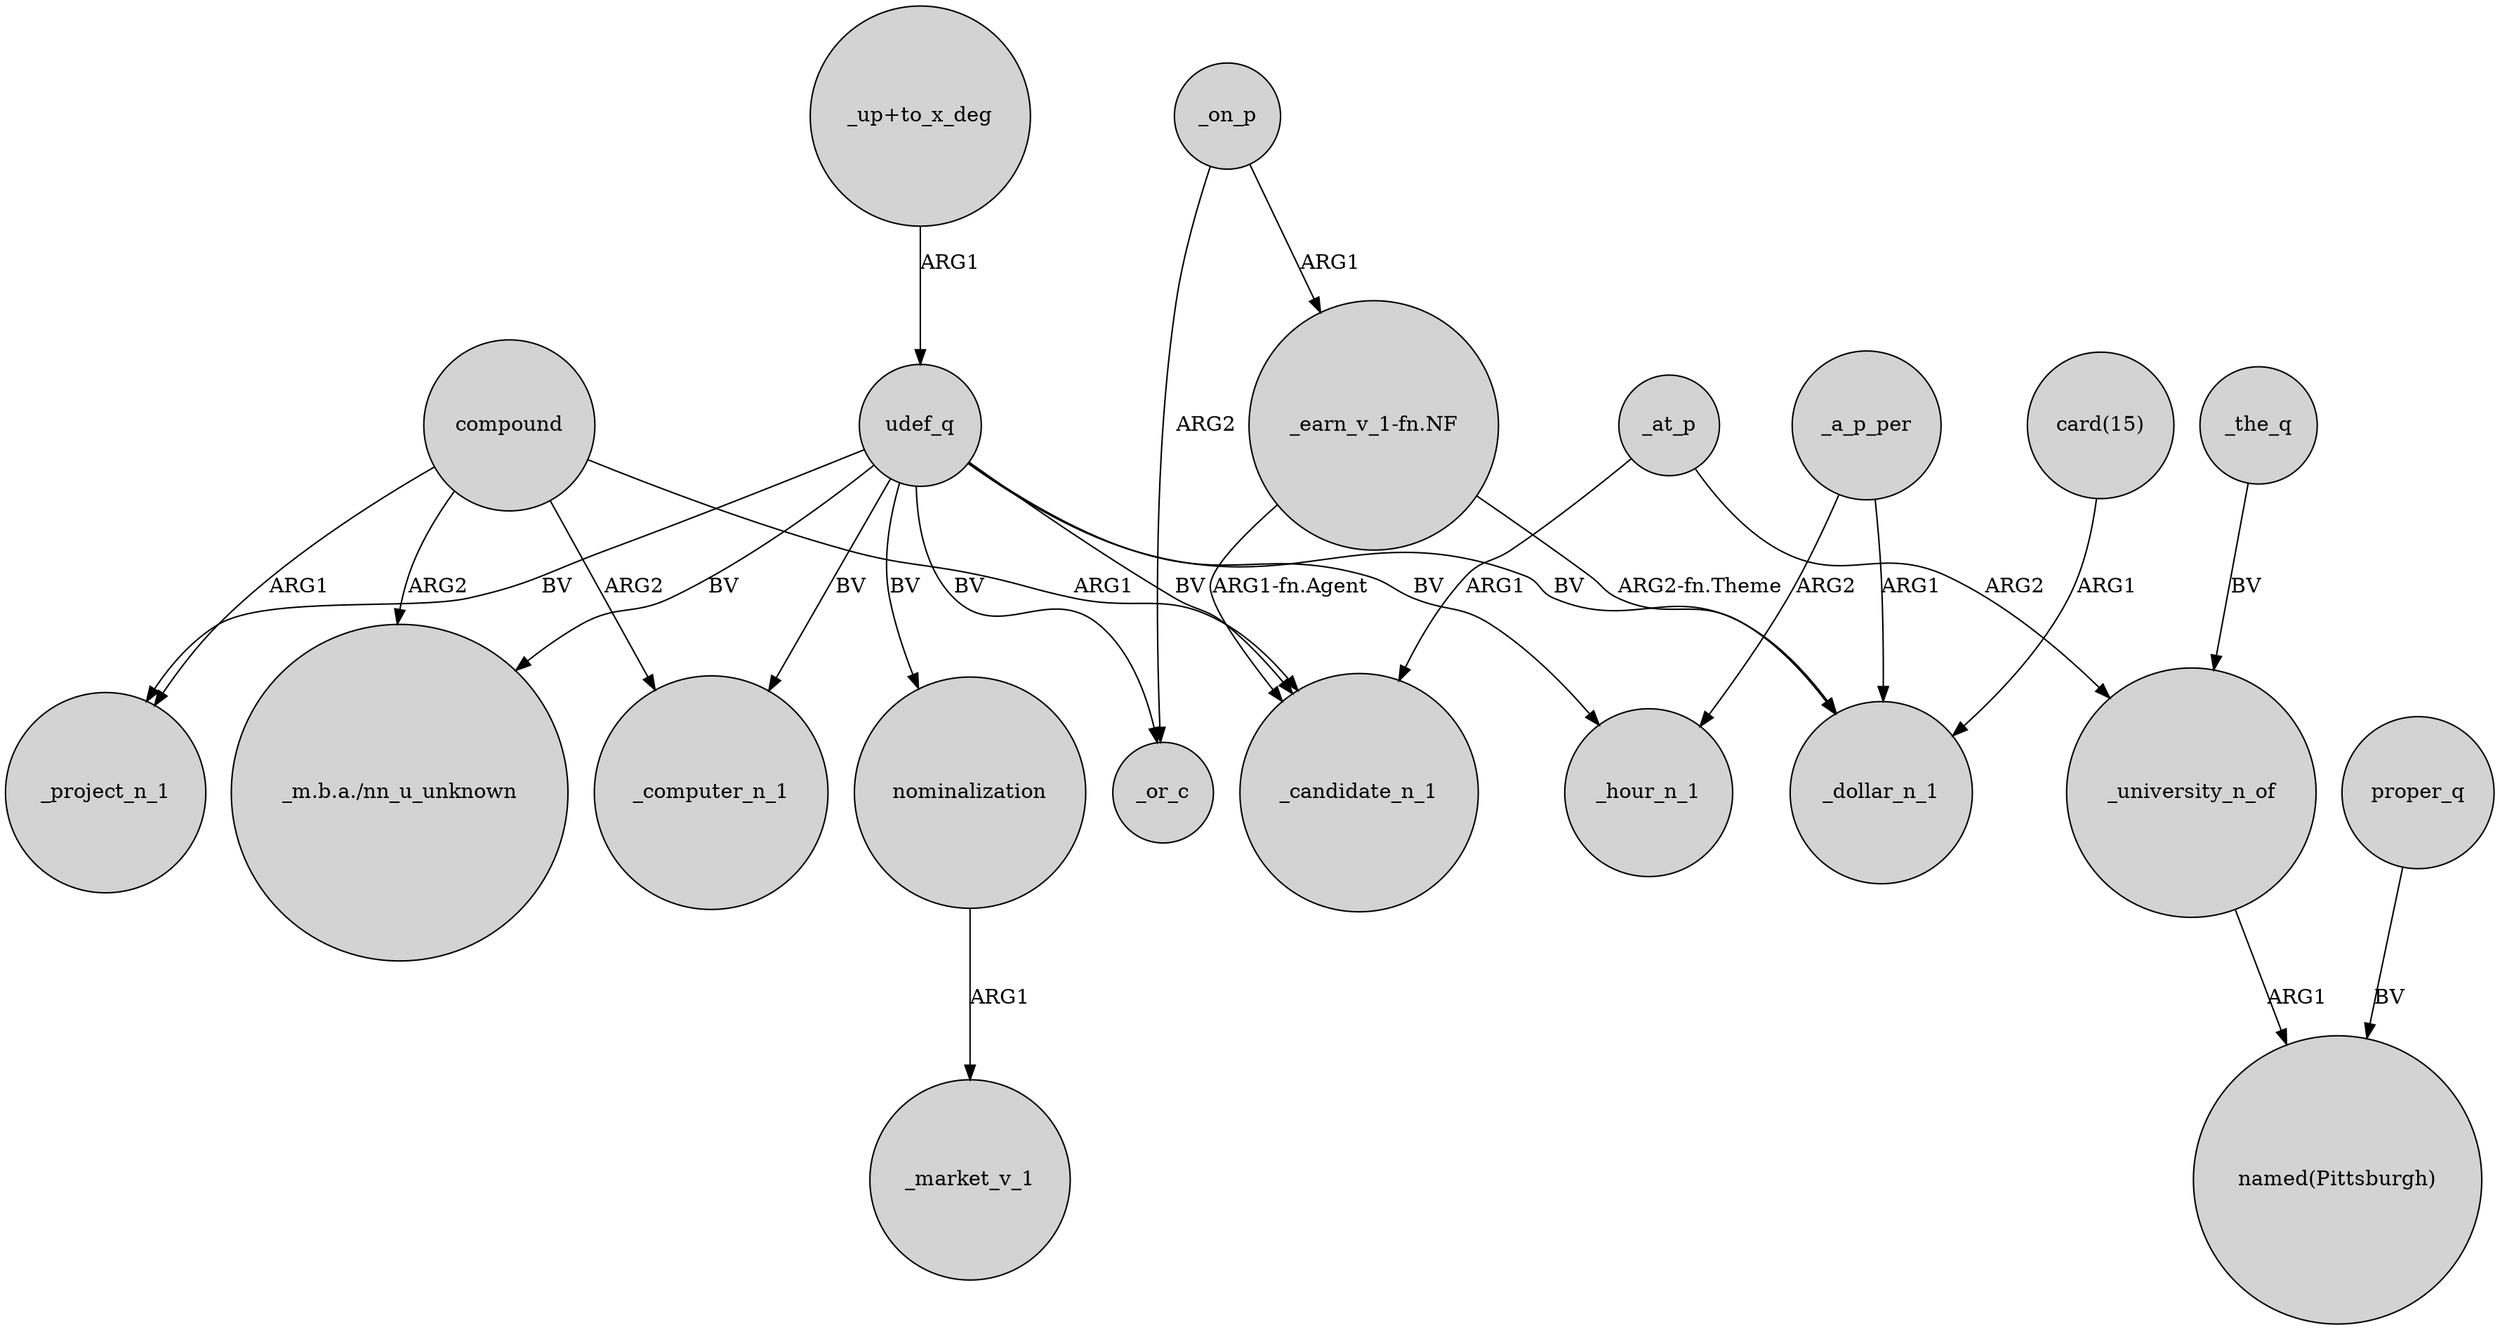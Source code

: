 digraph {
	node [shape=circle style=filled]
	udef_q -> "_m.b.a./nn_u_unknown" [label=BV]
	udef_q -> _candidate_n_1 [label=BV]
	compound -> _project_n_1 [label=ARG1]
	"_up+to_x_deg" -> udef_q [label=ARG1]
	_the_q -> _university_n_of [label=BV]
	udef_q -> _project_n_1 [label=BV]
	nominalization -> _market_v_1 [label=ARG1]
	_university_n_of -> "named(Pittsburgh)" [label=ARG1]
	"_earn_v_1-fn.NF" -> _dollar_n_1 [label="ARG2-fn.Theme"]
	udef_q -> _hour_n_1 [label=BV]
	_at_p -> _candidate_n_1 [label=ARG1]
	udef_q -> _or_c [label=BV]
	udef_q -> _computer_n_1 [label=BV]
	_at_p -> _university_n_of [label=ARG2]
	compound -> _computer_n_1 [label=ARG2]
	_a_p_per -> _dollar_n_1 [label=ARG1]
	_on_p -> _or_c [label=ARG2]
	compound -> "_m.b.a./nn_u_unknown" [label=ARG2]
	compound -> _candidate_n_1 [label=ARG1]
	"_earn_v_1-fn.NF" -> _candidate_n_1 [label="ARG1-fn.Agent"]
	udef_q -> nominalization [label=BV]
	_on_p -> "_earn_v_1-fn.NF" [label=ARG1]
	"card(15)" -> _dollar_n_1 [label=ARG1]
	_a_p_per -> _hour_n_1 [label=ARG2]
	proper_q -> "named(Pittsburgh)" [label=BV]
	udef_q -> _dollar_n_1 [label=BV]
}

